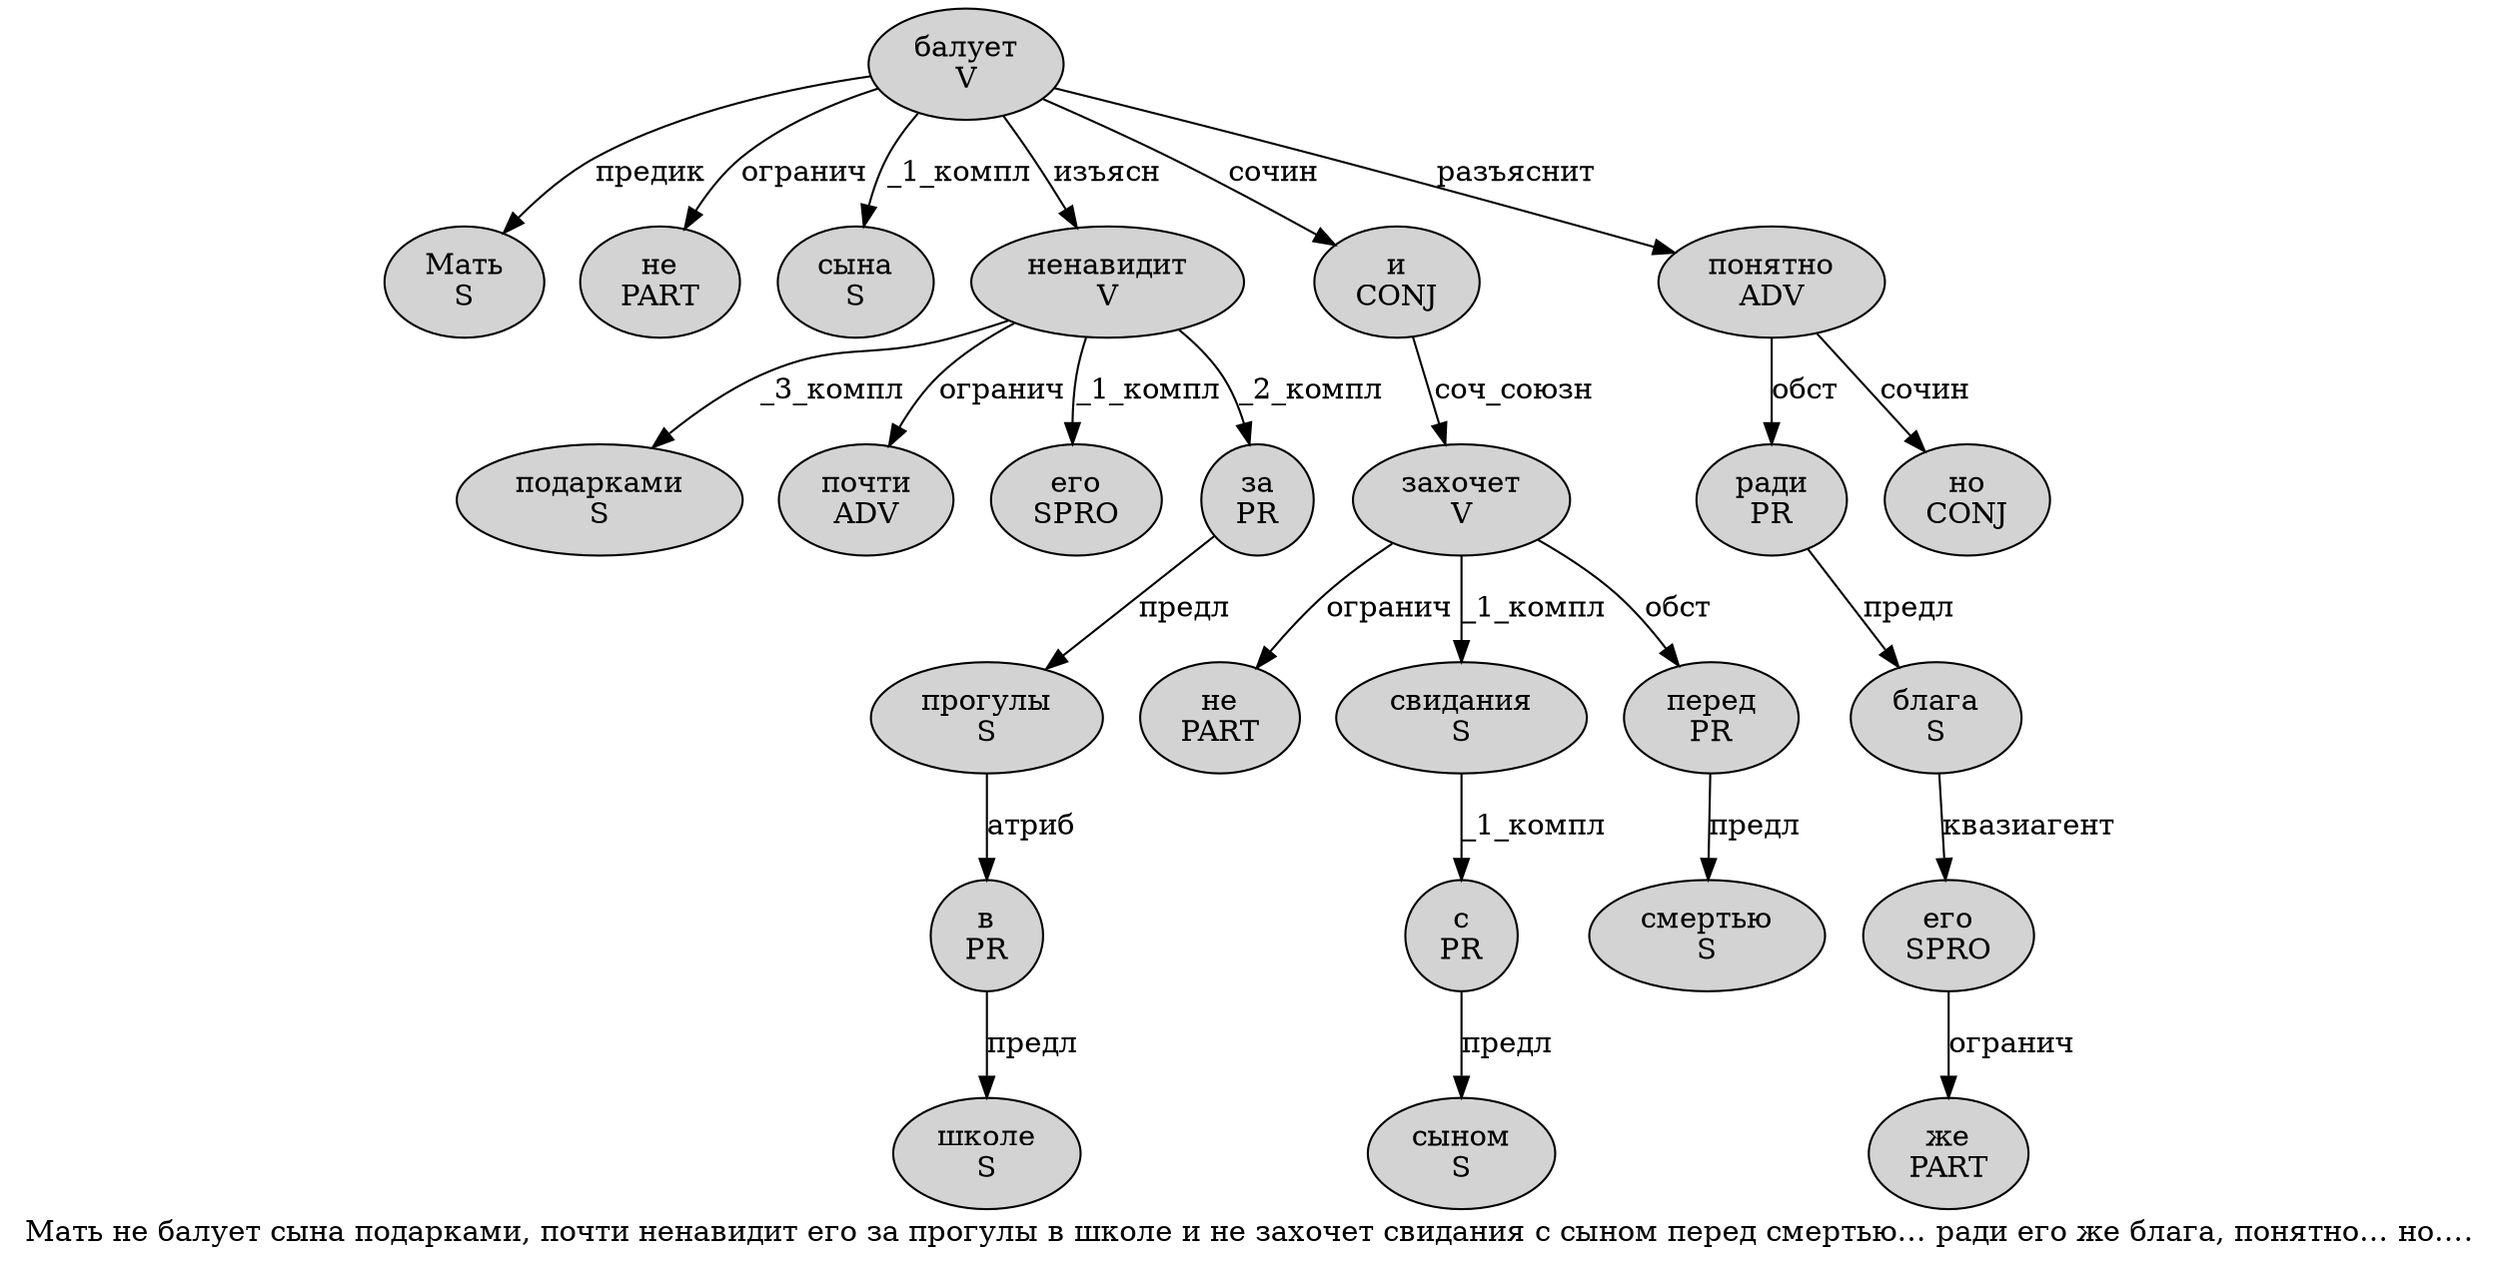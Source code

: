 digraph SENTENCE_1545 {
	graph [label="Мать не балует сына подарками, почти ненавидит его за прогулы в школе и не захочет свидания с сыном перед смертью… ради его же блага, понятно… но…."]
	node [style=filled]
		0 [label="Мать
S" color="" fillcolor=lightgray penwidth=1 shape=ellipse]
		1 [label="не
PART" color="" fillcolor=lightgray penwidth=1 shape=ellipse]
		2 [label="балует
V" color="" fillcolor=lightgray penwidth=1 shape=ellipse]
		3 [label="сына
S" color="" fillcolor=lightgray penwidth=1 shape=ellipse]
		4 [label="подарками
S" color="" fillcolor=lightgray penwidth=1 shape=ellipse]
		6 [label="почти
ADV" color="" fillcolor=lightgray penwidth=1 shape=ellipse]
		7 [label="ненавидит
V" color="" fillcolor=lightgray penwidth=1 shape=ellipse]
		8 [label="его
SPRO" color="" fillcolor=lightgray penwidth=1 shape=ellipse]
		9 [label="за
PR" color="" fillcolor=lightgray penwidth=1 shape=ellipse]
		10 [label="прогулы
S" color="" fillcolor=lightgray penwidth=1 shape=ellipse]
		11 [label="в
PR" color="" fillcolor=lightgray penwidth=1 shape=ellipse]
		12 [label="школе
S" color="" fillcolor=lightgray penwidth=1 shape=ellipse]
		13 [label="и
CONJ" color="" fillcolor=lightgray penwidth=1 shape=ellipse]
		14 [label="не
PART" color="" fillcolor=lightgray penwidth=1 shape=ellipse]
		15 [label="захочет
V" color="" fillcolor=lightgray penwidth=1 shape=ellipse]
		16 [label="свидания
S" color="" fillcolor=lightgray penwidth=1 shape=ellipse]
		17 [label="с
PR" color="" fillcolor=lightgray penwidth=1 shape=ellipse]
		18 [label="сыном
S" color="" fillcolor=lightgray penwidth=1 shape=ellipse]
		19 [label="перед
PR" color="" fillcolor=lightgray penwidth=1 shape=ellipse]
		20 [label="смертью
S" color="" fillcolor=lightgray penwidth=1 shape=ellipse]
		22 [label="ради
PR" color="" fillcolor=lightgray penwidth=1 shape=ellipse]
		23 [label="его
SPRO" color="" fillcolor=lightgray penwidth=1 shape=ellipse]
		24 [label="же
PART" color="" fillcolor=lightgray penwidth=1 shape=ellipse]
		25 [label="блага
S" color="" fillcolor=lightgray penwidth=1 shape=ellipse]
		27 [label="понятно
ADV" color="" fillcolor=lightgray penwidth=1 shape=ellipse]
		29 [label="но
CONJ" color="" fillcolor=lightgray penwidth=1 shape=ellipse]
			25 -> 23 [label="квазиагент"]
			9 -> 10 [label="предл"]
			22 -> 25 [label="предл"]
			11 -> 12 [label="предл"]
			27 -> 22 [label="обст"]
			27 -> 29 [label="сочин"]
			16 -> 17 [label="_1_компл"]
			10 -> 11 [label="атриб"]
			7 -> 4 [label="_3_компл"]
			7 -> 6 [label="огранич"]
			7 -> 8 [label="_1_компл"]
			7 -> 9 [label="_2_компл"]
			2 -> 0 [label="предик"]
			2 -> 1 [label="огранич"]
			2 -> 3 [label="_1_компл"]
			2 -> 7 [label="изъясн"]
			2 -> 13 [label="сочин"]
			2 -> 27 [label="разъяснит"]
			15 -> 14 [label="огранич"]
			15 -> 16 [label="_1_компл"]
			15 -> 19 [label="обст"]
			23 -> 24 [label="огранич"]
			13 -> 15 [label="соч_союзн"]
			17 -> 18 [label="предл"]
			19 -> 20 [label="предл"]
}